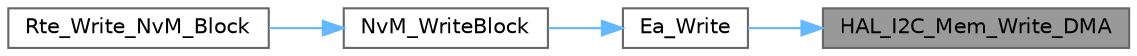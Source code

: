 digraph "HAL_I2C_Mem_Write_DMA"
{
 // LATEX_PDF_SIZE
  bgcolor="transparent";
  edge [fontname=Helvetica,fontsize=10,labelfontname=Helvetica,labelfontsize=10];
  node [fontname=Helvetica,fontsize=10,shape=box,height=0.2,width=0.4];
  rankdir="RL";
  Node1 [id="Node000001",label="HAL_I2C_Mem_Write_DMA",height=0.2,width=0.4,color="gray40", fillcolor="grey60", style="filled", fontcolor="black",tooltip=" "];
  Node1 -> Node2 [id="edge1_Node000001_Node000002",dir="back",color="steelblue1",style="solid",tooltip=" "];
  Node2 [id="Node000002",label="Ea_Write",height=0.2,width=0.4,color="grey40", fillcolor="white", style="filled",URL="$_ea_8c.html#a3fa088ab834f6ee151fb58ad2c1915ea",tooltip="Ea Write block function."];
  Node2 -> Node3 [id="edge2_Node000002_Node000003",dir="back",color="steelblue1",style="solid",tooltip=" "];
  Node3 [id="Node000003",label="NvM_WriteBlock",height=0.2,width=0.4,color="grey40", fillcolor="white", style="filled",URL="$_nv_m_8c.html#a15932193e318745a4e82e045df0150da",tooltip="NvM Write block function."];
  Node3 -> Node4 [id="edge3_Node000003_Node000004",dir="back",color="steelblue1",style="solid",tooltip=" "];
  Node4 [id="Node000004",label="Rte_Write_NvM_Block",height=0.2,width=0.4,color="grey40", fillcolor="white", style="filled",URL="$_rte_8c.html#a28dffcb2f23de13e039821cbd9f6f708",tooltip=" "];
}
